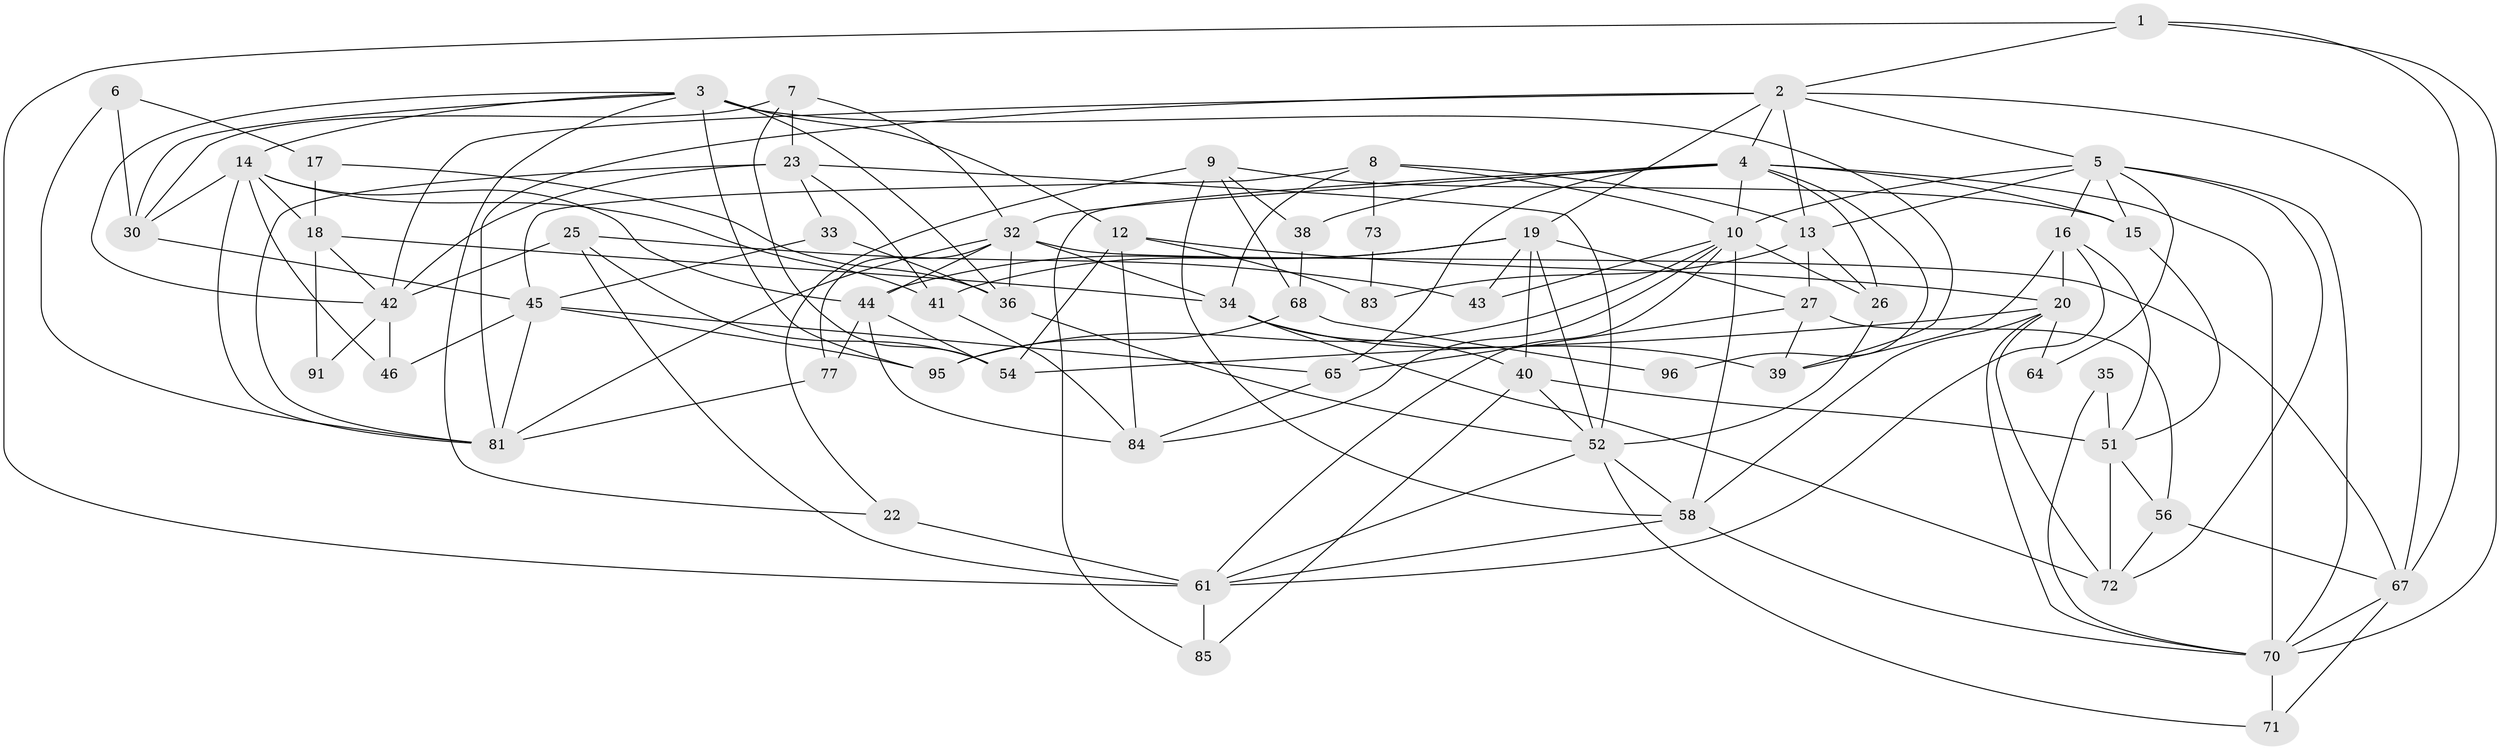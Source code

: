 // original degree distribution, {3: 0.2755102040816326, 5: 0.21428571428571427, 8: 0.02040816326530612, 4: 0.2653061224489796, 2: 0.12244897959183673, 6: 0.08163265306122448, 7: 0.02040816326530612}
// Generated by graph-tools (version 1.1) at 2025/41/03/06/25 10:41:57]
// undirected, 61 vertices, 153 edges
graph export_dot {
graph [start="1"]
  node [color=gray90,style=filled];
  1 [super="+21"];
  2 [super="+80"];
  3 [super="+11"];
  4 [super="+63"];
  5 [super="+49"];
  6;
  7 [super="+76"];
  8 [super="+53"];
  9 [super="+62"];
  10 [super="+93"];
  12;
  13 [super="+31"];
  14 [super="+37"];
  15;
  16 [super="+50"];
  17;
  18 [super="+94"];
  19 [super="+28"];
  20 [super="+24"];
  22 [super="+59"];
  23 [super="+75"];
  25 [super="+78"];
  26;
  27 [super="+29"];
  30;
  32;
  33;
  34 [super="+47"];
  35;
  36 [super="+92"];
  38 [super="+57"];
  39;
  40;
  41;
  42 [super="+88"];
  43;
  44 [super="+48"];
  45 [super="+87"];
  46;
  51 [super="+55"];
  52 [super="+60"];
  54 [super="+66"];
  56 [super="+74"];
  58 [super="+79"];
  61 [super="+98"];
  64 [super="+69"];
  65;
  67;
  68;
  70 [super="+82"];
  71 [super="+97"];
  72 [super="+86"];
  73;
  77;
  81 [super="+90"];
  83;
  84 [super="+89"];
  85;
  91;
  95;
  96;
  1 -- 67;
  1 -- 61;
  1 -- 2;
  1 -- 70;
  2 -- 67;
  2 -- 5;
  2 -- 19;
  2 -- 81;
  2 -- 42;
  2 -- 13;
  2 -- 4;
  3 -- 30;
  3 -- 12;
  3 -- 39;
  3 -- 95 [weight=2];
  3 -- 36;
  3 -- 42;
  3 -- 14;
  3 -- 22;
  4 -- 85;
  4 -- 26;
  4 -- 15;
  4 -- 65;
  4 -- 70;
  4 -- 96;
  4 -- 38;
  4 -- 32;
  4 -- 10;
  5 -- 64;
  5 -- 16;
  5 -- 70;
  5 -- 13;
  5 -- 15;
  5 -- 10;
  5 -- 72;
  6 -- 30;
  6 -- 17;
  6 -- 81;
  7 -- 32;
  7 -- 23 [weight=2];
  7 -- 54;
  7 -- 30;
  8 -- 45;
  8 -- 34;
  8 -- 73;
  8 -- 10;
  8 -- 13;
  9 -- 68;
  9 -- 15;
  9 -- 38;
  9 -- 58;
  9 -- 22;
  10 -- 95;
  10 -- 43;
  10 -- 26;
  10 -- 84;
  10 -- 61;
  10 -- 58;
  12 -- 20;
  12 -- 83;
  12 -- 84;
  12 -- 54;
  13 -- 83;
  13 -- 27;
  13 -- 26;
  14 -- 41;
  14 -- 44;
  14 -- 30;
  14 -- 46;
  14 -- 81;
  14 -- 18;
  15 -- 51;
  16 -- 39;
  16 -- 51;
  16 -- 61;
  16 -- 20;
  17 -- 36;
  17 -- 18;
  18 -- 42;
  18 -- 91;
  18 -- 34;
  19 -- 44;
  19 -- 27;
  19 -- 41;
  19 -- 43;
  19 -- 40;
  19 -- 52;
  20 -- 54;
  20 -- 58;
  20 -- 64;
  20 -- 72;
  20 -- 70;
  22 -- 61 [weight=2];
  23 -- 41;
  23 -- 81 [weight=2];
  23 -- 33;
  23 -- 52;
  23 -- 42;
  25 -- 42;
  25 -- 43;
  25 -- 54;
  25 -- 61;
  26 -- 52;
  27 -- 39;
  27 -- 65;
  27 -- 56;
  30 -- 45;
  32 -- 81;
  32 -- 36;
  32 -- 67;
  32 -- 77;
  32 -- 34;
  32 -- 44;
  33 -- 36;
  33 -- 45;
  34 -- 40;
  34 -- 39;
  34 -- 72;
  35 -- 70;
  35 -- 51;
  36 -- 52;
  38 -- 68;
  40 -- 85;
  40 -- 52;
  40 -- 51;
  41 -- 84;
  42 -- 91;
  42 -- 46;
  44 -- 84;
  44 -- 77;
  44 -- 54;
  45 -- 65;
  45 -- 46;
  45 -- 95;
  45 -- 81;
  51 -- 56;
  51 -- 72;
  52 -- 71;
  52 -- 61;
  52 -- 58;
  56 -- 67;
  56 -- 72;
  58 -- 61;
  58 -- 70;
  61 -- 85;
  65 -- 84;
  67 -- 71;
  67 -- 70;
  68 -- 95;
  68 -- 96;
  70 -- 71;
  73 -- 83;
  77 -- 81;
}
